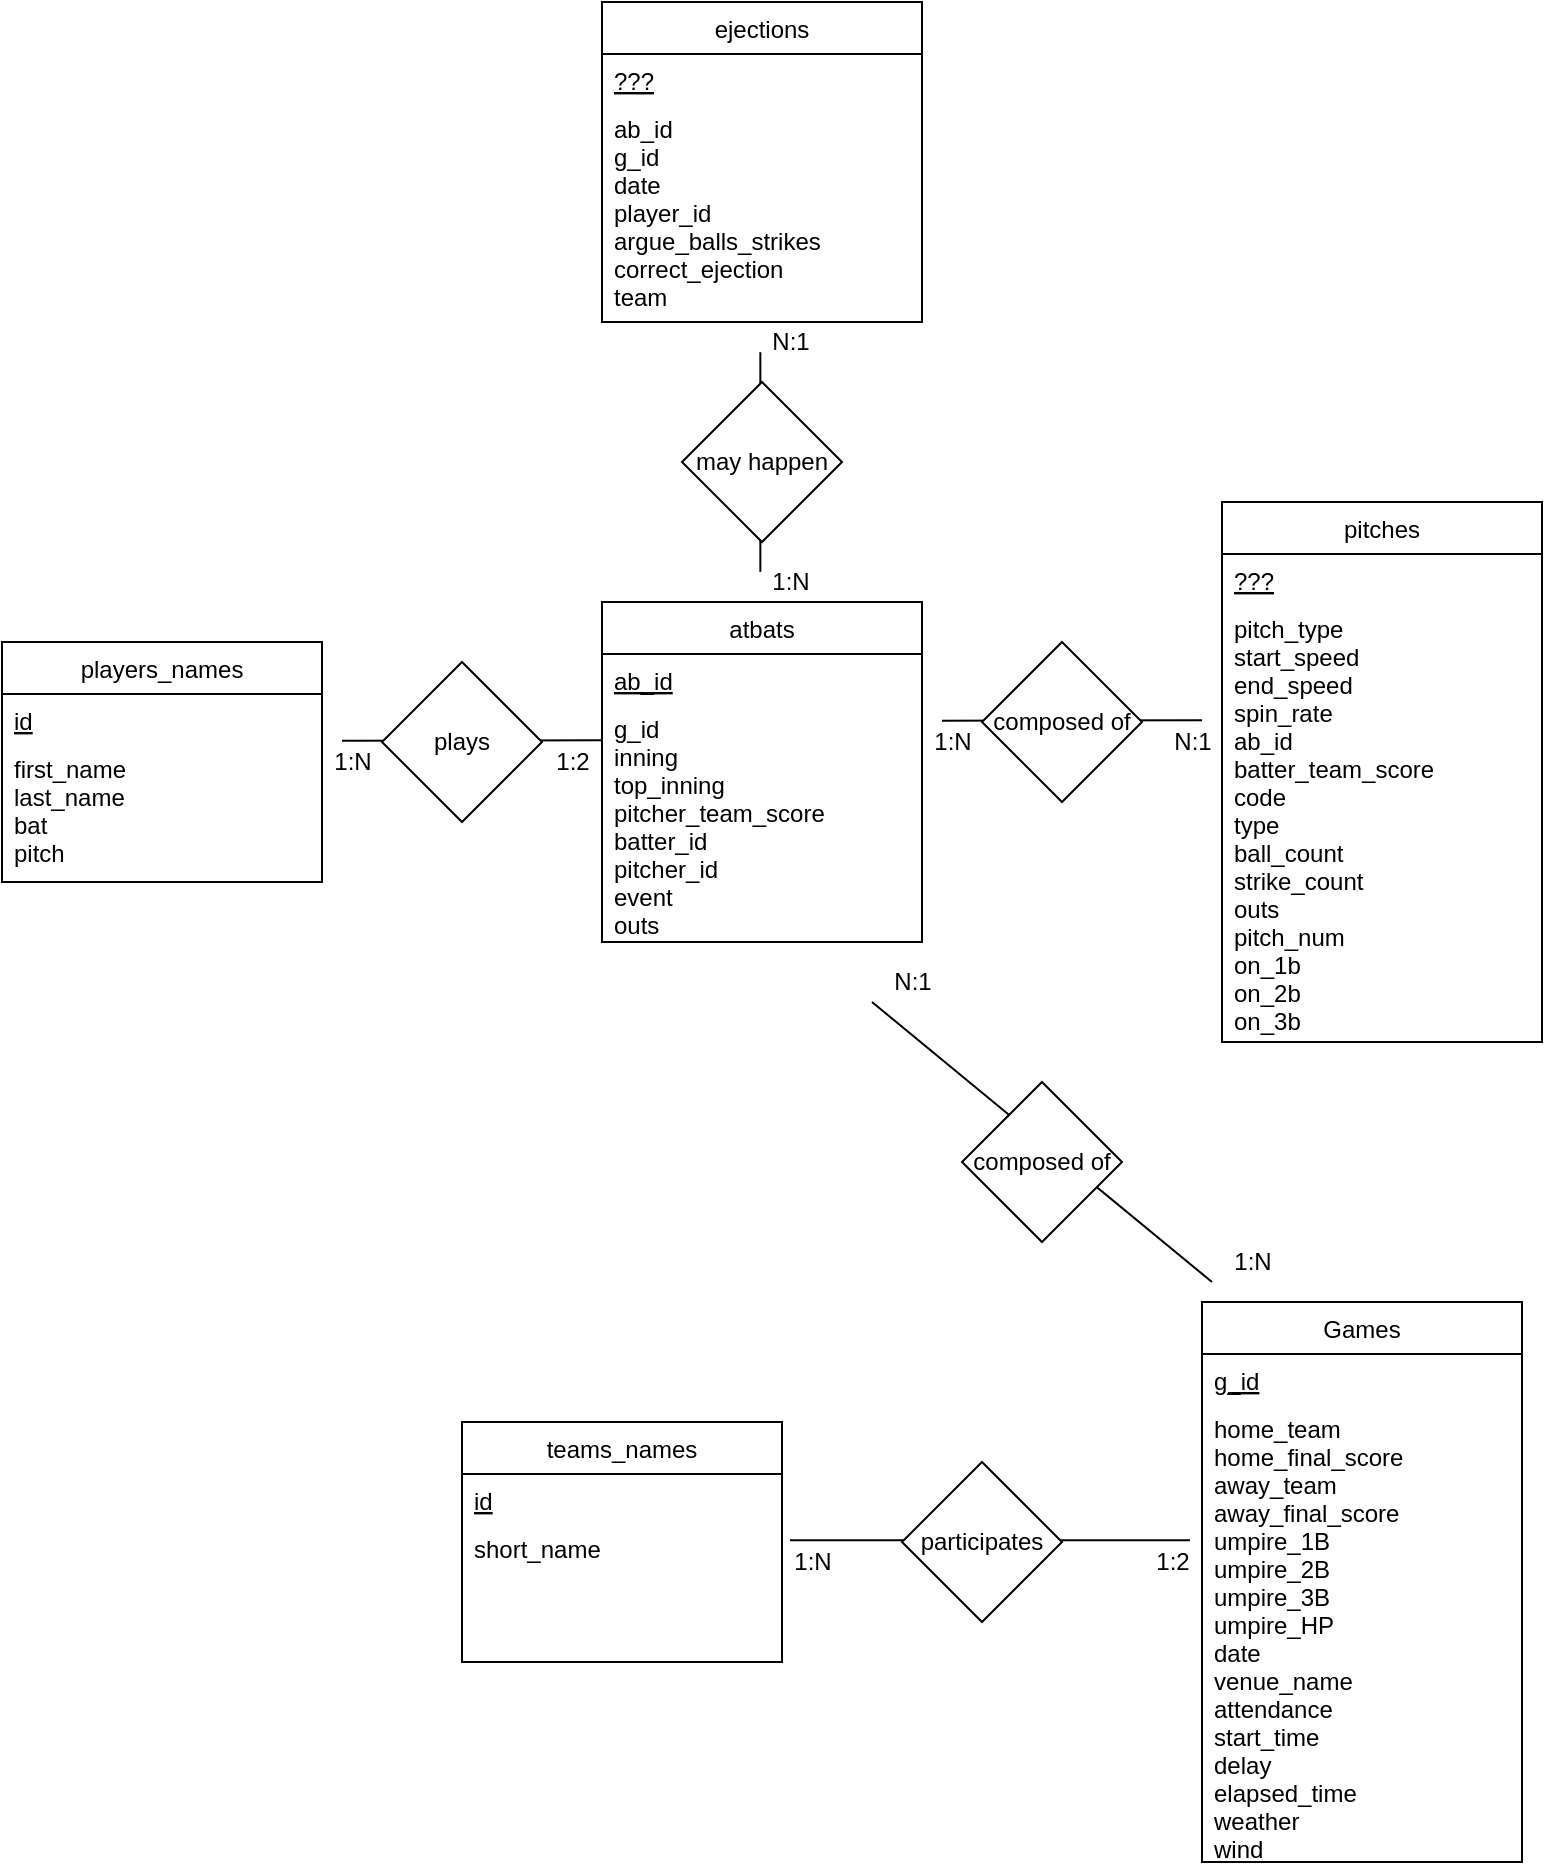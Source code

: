 <mxfile version="14.4.8" type="device"><diagram id="C5RBs43oDa-KdzZeNtuy" name="Page-1"><mxGraphModel dx="1577" dy="913" grid="1" gridSize="10" guides="1" tooltips="1" connect="1" arrows="1" fold="1" page="1" pageScale="1" pageWidth="827" pageHeight="1169" background="#ffffff" math="0" shadow="0"><root><mxCell id="WIyWlLk6GJQsqaUBKTNV-0"/><mxCell id="WIyWlLk6GJQsqaUBKTNV-1" parent="WIyWlLk6GJQsqaUBKTNV-0"/><mxCell id="UXzJ9YpBv-RjABkpbelR-28" value="" style="endArrow=none;html=1;" parent="WIyWlLk6GJQsqaUBKTNV-1" edge="1"><mxGeometry width="50" height="50" relative="1" as="geometry"><mxPoint x="455" y="700.0" as="sourcePoint"/><mxPoint x="625" y="840" as="targetPoint"/></mxGeometry></mxCell><mxCell id="UXzJ9YpBv-RjABkpbelR-26" value="" style="endArrow=none;html=1;" parent="WIyWlLk6GJQsqaUBKTNV-1" edge="1"><mxGeometry width="50" height="50" relative="1" as="geometry"><mxPoint x="190" y="569.34" as="sourcePoint"/><mxPoint x="320" y="569.17" as="targetPoint"/></mxGeometry></mxCell><mxCell id="UXzJ9YpBv-RjABkpbelR-25" value="" style="endArrow=none;html=1;" parent="WIyWlLk6GJQsqaUBKTNV-1" edge="1"><mxGeometry width="50" height="50" relative="1" as="geometry"><mxPoint x="490" y="559.34" as="sourcePoint"/><mxPoint x="620" y="559.17" as="targetPoint"/></mxGeometry></mxCell><mxCell id="UXzJ9YpBv-RjABkpbelR-24" value="" style="endArrow=none;html=1;" parent="WIyWlLk6GJQsqaUBKTNV-1" edge="1"><mxGeometry width="50" height="50" relative="1" as="geometry"><mxPoint x="414" y="969.17" as="sourcePoint"/><mxPoint x="614" y="969.17" as="targetPoint"/></mxGeometry></mxCell><mxCell id="zkfFHV4jXpPFQw0GAbJ--13" value="Games" style="swimlane;fontStyle=0;align=center;verticalAlign=top;childLayout=stackLayout;horizontal=1;startSize=26;horizontalStack=0;resizeParent=1;resizeLast=0;collapsible=1;marginBottom=0;rounded=0;shadow=0;strokeWidth=1;" parent="WIyWlLk6GJQsqaUBKTNV-1" vertex="1"><mxGeometry x="620" y="850" width="160" height="280" as="geometry"><mxRectangle x="340" y="380" width="170" height="26" as="alternateBounds"/></mxGeometry></mxCell><mxCell id="zkfFHV4jXpPFQw0GAbJ--14" value="g_id" style="text;align=left;verticalAlign=top;spacingLeft=4;spacingRight=4;overflow=hidden;rotatable=0;points=[[0,0.5],[1,0.5]];portConstraint=eastwest;fontStyle=4" parent="zkfFHV4jXpPFQw0GAbJ--13" vertex="1"><mxGeometry y="26" width="160" height="24" as="geometry"/></mxCell><mxCell id="UXzJ9YpBv-RjABkpbelR-0" value="home_team&#10;home_final_score&#10;away_team&#10;away_final_score&#10;umpire_1B&#10;umpire_2B&#10;umpire_3B&#10;umpire_HP&#10;date&#10;venue_name&#10;attendance&#10;start_time&#10;delay&#10;elapsed_time&#10;weather&#10;wind" style="text;align=left;verticalAlign=top;spacingLeft=4;spacingRight=4;overflow=hidden;rotatable=0;points=[[0,0.5],[1,0.5]];portConstraint=eastwest;fontStyle=0" parent="zkfFHV4jXpPFQw0GAbJ--13" vertex="1"><mxGeometry y="50" width="160" height="230" as="geometry"/></mxCell><mxCell id="UXzJ9YpBv-RjABkpbelR-1" value="atbats" style="swimlane;fontStyle=0;align=center;verticalAlign=top;childLayout=stackLayout;horizontal=1;startSize=26;horizontalStack=0;resizeParent=1;resizeLast=0;collapsible=1;marginBottom=0;rounded=0;shadow=0;strokeWidth=1;" parent="WIyWlLk6GJQsqaUBKTNV-1" vertex="1"><mxGeometry x="320" y="500" width="160" height="170" as="geometry"><mxRectangle x="340" y="380" width="170" height="26" as="alternateBounds"/></mxGeometry></mxCell><mxCell id="UXzJ9YpBv-RjABkpbelR-2" value="ab_id" style="text;align=left;verticalAlign=top;spacingLeft=4;spacingRight=4;overflow=hidden;rotatable=0;points=[[0,0.5],[1,0.5]];portConstraint=eastwest;fontStyle=4" parent="UXzJ9YpBv-RjABkpbelR-1" vertex="1"><mxGeometry y="26" width="160" height="24" as="geometry"/></mxCell><mxCell id="UXzJ9YpBv-RjABkpbelR-3" value="g_id&#10;inning&#10;top_inning&#10;pitcher_team_score&#10;batter_id&#10;pitcher_id&#10;event&#10;outs" style="text;align=left;verticalAlign=top;spacingLeft=4;spacingRight=4;overflow=hidden;rotatable=0;points=[[0,0.5],[1,0.5]];portConstraint=eastwest;fontStyle=0" parent="UXzJ9YpBv-RjABkpbelR-1" vertex="1"><mxGeometry y="50" width="160" height="120" as="geometry"/></mxCell><mxCell id="UXzJ9YpBv-RjABkpbelR-4" value="ejections" style="swimlane;fontStyle=0;align=center;verticalAlign=top;childLayout=stackLayout;horizontal=1;startSize=26;horizontalStack=0;resizeParent=1;resizeLast=0;collapsible=1;marginBottom=0;rounded=0;shadow=0;strokeWidth=1;" parent="WIyWlLk6GJQsqaUBKTNV-1" vertex="1"><mxGeometry x="320" y="200" width="160" height="160" as="geometry"><mxRectangle x="340" y="380" width="170" height="26" as="alternateBounds"/></mxGeometry></mxCell><mxCell id="UXzJ9YpBv-RjABkpbelR-5" value="???" style="text;align=left;verticalAlign=top;spacingLeft=4;spacingRight=4;overflow=hidden;rotatable=0;points=[[0,0.5],[1,0.5]];portConstraint=eastwest;fontStyle=4" parent="UXzJ9YpBv-RjABkpbelR-4" vertex="1"><mxGeometry y="26" width="160" height="24" as="geometry"/></mxCell><mxCell id="UXzJ9YpBv-RjABkpbelR-6" value="ab_id&#10;g_id&#10;date&#10;player_id&#10;argue_balls_strikes&#10;correct_ejection&#10;team" style="text;align=left;verticalAlign=top;spacingLeft=4;spacingRight=4;overflow=hidden;rotatable=0;points=[[0,0.5],[1,0.5]];portConstraint=eastwest;fontStyle=0" parent="UXzJ9YpBv-RjABkpbelR-4" vertex="1"><mxGeometry y="50" width="160" height="110" as="geometry"/></mxCell><mxCell id="UXzJ9YpBv-RjABkpbelR-7" value="players_names" style="swimlane;fontStyle=0;align=center;verticalAlign=top;childLayout=stackLayout;horizontal=1;startSize=26;horizontalStack=0;resizeParent=1;resizeLast=0;collapsible=1;marginBottom=0;rounded=0;shadow=0;strokeWidth=1;" parent="WIyWlLk6GJQsqaUBKTNV-1" vertex="1"><mxGeometry x="20" y="520" width="160" height="120" as="geometry"><mxRectangle x="340" y="380" width="170" height="26" as="alternateBounds"/></mxGeometry></mxCell><mxCell id="UXzJ9YpBv-RjABkpbelR-8" value="id" style="text;align=left;verticalAlign=top;spacingLeft=4;spacingRight=4;overflow=hidden;rotatable=0;points=[[0,0.5],[1,0.5]];portConstraint=eastwest;fontStyle=4" parent="UXzJ9YpBv-RjABkpbelR-7" vertex="1"><mxGeometry y="26" width="160" height="24" as="geometry"/></mxCell><mxCell id="UXzJ9YpBv-RjABkpbelR-9" value="first_name&#10;last_name&#10;bat&#10;pitch" style="text;align=left;verticalAlign=top;spacingLeft=4;spacingRight=4;overflow=hidden;rotatable=0;points=[[0,0.5],[1,0.5]];portConstraint=eastwest;fontStyle=0" parent="UXzJ9YpBv-RjABkpbelR-7" vertex="1"><mxGeometry y="50" width="160" height="70" as="geometry"/></mxCell><mxCell id="UXzJ9YpBv-RjABkpbelR-10" value="pitches" style="swimlane;fontStyle=0;align=center;verticalAlign=top;childLayout=stackLayout;horizontal=1;startSize=26;horizontalStack=0;resizeParent=1;resizeLast=0;collapsible=1;marginBottom=0;rounded=0;shadow=0;strokeWidth=1;perimeterSpacing=0;" parent="WIyWlLk6GJQsqaUBKTNV-1" vertex="1"><mxGeometry x="630" y="450" width="160" height="270" as="geometry"><mxRectangle x="340" y="380" width="170" height="26" as="alternateBounds"/></mxGeometry></mxCell><mxCell id="UXzJ9YpBv-RjABkpbelR-11" value="???" style="text;align=left;verticalAlign=top;spacingLeft=4;spacingRight=4;overflow=hidden;rotatable=0;points=[[0,0.5],[1,0.5]];portConstraint=eastwest;fontStyle=4" parent="UXzJ9YpBv-RjABkpbelR-10" vertex="1"><mxGeometry y="26" width="160" height="24" as="geometry"/></mxCell><mxCell id="UXzJ9YpBv-RjABkpbelR-12" value="pitch_type&#10;start_speed&#10;end_speed&#10;spin_rate&#10;ab_id&#10;batter_team_score&#10;code&#10;type&#10;ball_count&#10;strike_count&#10;outs&#10;pitch_num&#10;on_1b&#10;on_2b&#10;on_3b" style="text;align=left;verticalAlign=top;spacingLeft=4;spacingRight=4;overflow=hidden;rotatable=0;points=[[0,0.5],[1,0.5]];portConstraint=eastwest;fontStyle=0" parent="UXzJ9YpBv-RjABkpbelR-10" vertex="1"><mxGeometry y="50" width="160" height="220" as="geometry"/></mxCell><mxCell id="UXzJ9YpBv-RjABkpbelR-16" value="teams_names" style="swimlane;fontStyle=0;align=center;verticalAlign=top;childLayout=stackLayout;horizontal=1;startSize=26;horizontalStack=0;resizeParent=1;resizeLast=0;collapsible=1;marginBottom=0;rounded=0;shadow=0;strokeWidth=1;" parent="WIyWlLk6GJQsqaUBKTNV-1" vertex="1"><mxGeometry x="250" y="910" width="160" height="120" as="geometry"><mxRectangle x="340" y="380" width="170" height="26" as="alternateBounds"/></mxGeometry></mxCell><mxCell id="UXzJ9YpBv-RjABkpbelR-17" value="id" style="text;align=left;verticalAlign=top;spacingLeft=4;spacingRight=4;overflow=hidden;rotatable=0;points=[[0,0.5],[1,0.5]];portConstraint=eastwest;fontStyle=4" parent="UXzJ9YpBv-RjABkpbelR-16" vertex="1"><mxGeometry y="26" width="160" height="24" as="geometry"/></mxCell><mxCell id="UXzJ9YpBv-RjABkpbelR-18" value="short_name" style="text;align=left;verticalAlign=top;spacingLeft=4;spacingRight=4;overflow=hidden;rotatable=0;points=[[0,0.5],[1,0.5]];portConstraint=eastwest;fontStyle=0" parent="UXzJ9YpBv-RjABkpbelR-16" vertex="1"><mxGeometry y="50" width="160" height="70" as="geometry"/></mxCell><mxCell id="UXzJ9YpBv-RjABkpbelR-19" value="participates" style="rhombus;whiteSpace=wrap;html=1;" parent="WIyWlLk6GJQsqaUBKTNV-1" vertex="1"><mxGeometry x="470" y="930" width="80" height="80" as="geometry"/></mxCell><mxCell id="UXzJ9YpBv-RjABkpbelR-20" value="composed of" style="rhombus;whiteSpace=wrap;html=1;" parent="WIyWlLk6GJQsqaUBKTNV-1" vertex="1"><mxGeometry x="500" y="740" width="80" height="80" as="geometry"/></mxCell><mxCell id="UXzJ9YpBv-RjABkpbelR-21" value="plays" style="rhombus;whiteSpace=wrap;html=1;" parent="WIyWlLk6GJQsqaUBKTNV-1" vertex="1"><mxGeometry x="210" y="530" width="80" height="80" as="geometry"/></mxCell><mxCell id="UXzJ9YpBv-RjABkpbelR-22" value="composed of" style="rhombus;whiteSpace=wrap;html=1;" parent="WIyWlLk6GJQsqaUBKTNV-1" vertex="1"><mxGeometry x="510" y="520" width="80" height="80" as="geometry"/></mxCell><mxCell id="UXzJ9YpBv-RjABkpbelR-27" value="" style="endArrow=none;html=1;" parent="WIyWlLk6GJQsqaUBKTNV-1" edge="1"><mxGeometry width="50" height="50" relative="1" as="geometry"><mxPoint x="399.17" y="375.09" as="sourcePoint"/><mxPoint x="399.17" y="484.92" as="targetPoint"/></mxGeometry></mxCell><mxCell id="UXzJ9YpBv-RjABkpbelR-23" value="may happen" style="rhombus;whiteSpace=wrap;html=1;" parent="WIyWlLk6GJQsqaUBKTNV-1" vertex="1"><mxGeometry x="360" y="390" width="80" height="80" as="geometry"/></mxCell><mxCell id="UXzJ9YpBv-RjABkpbelR-29" value="1:N" style="text;html=1;align=center;verticalAlign=middle;resizable=0;points=[];autosize=1;" parent="WIyWlLk6GJQsqaUBKTNV-1" vertex="1"><mxGeometry x="410" y="970" width="30" height="20" as="geometry"/></mxCell><mxCell id="UXzJ9YpBv-RjABkpbelR-30" value="1:2" style="text;html=1;align=center;verticalAlign=middle;resizable=0;points=[];autosize=1;" parent="WIyWlLk6GJQsqaUBKTNV-1" vertex="1"><mxGeometry x="590" y="970" width="30" height="20" as="geometry"/></mxCell><mxCell id="UXzJ9YpBv-RjABkpbelR-31" value="1:N" style="text;html=1;align=center;verticalAlign=middle;resizable=0;points=[];autosize=1;" parent="WIyWlLk6GJQsqaUBKTNV-1" vertex="1"><mxGeometry x="630" y="820" width="30" height="20" as="geometry"/></mxCell><mxCell id="UXzJ9YpBv-RjABkpbelR-32" value="N:1" style="text;html=1;align=center;verticalAlign=middle;resizable=0;points=[];autosize=1;" parent="WIyWlLk6GJQsqaUBKTNV-1" vertex="1"><mxGeometry x="460" y="680" width="30" height="20" as="geometry"/></mxCell><mxCell id="UXzJ9YpBv-RjABkpbelR-33" value="1:N" style="text;html=1;align=center;verticalAlign=middle;resizable=0;points=[];autosize=1;" parent="WIyWlLk6GJQsqaUBKTNV-1" vertex="1"><mxGeometry x="180" y="570" width="30" height="20" as="geometry"/></mxCell><mxCell id="UXzJ9YpBv-RjABkpbelR-34" value="1:2" style="text;html=1;align=center;verticalAlign=middle;resizable=0;points=[];autosize=1;" parent="WIyWlLk6GJQsqaUBKTNV-1" vertex="1"><mxGeometry x="290" y="570" width="30" height="20" as="geometry"/></mxCell><mxCell id="UXzJ9YpBv-RjABkpbelR-35" value="1:N" style="text;html=1;align=center;verticalAlign=middle;resizable=0;points=[];autosize=1;" parent="WIyWlLk6GJQsqaUBKTNV-1" vertex="1"><mxGeometry x="480" y="560" width="30" height="20" as="geometry"/></mxCell><mxCell id="UXzJ9YpBv-RjABkpbelR-36" value="N:1" style="text;html=1;align=center;verticalAlign=middle;resizable=0;points=[];autosize=1;" parent="WIyWlLk6GJQsqaUBKTNV-1" vertex="1"><mxGeometry x="600" y="560" width="30" height="20" as="geometry"/></mxCell><mxCell id="UXzJ9YpBv-RjABkpbelR-37" value="N:1" style="text;html=1;align=center;verticalAlign=middle;resizable=0;points=[];autosize=1;" parent="WIyWlLk6GJQsqaUBKTNV-1" vertex="1"><mxGeometry x="399" y="360" width="30" height="20" as="geometry"/></mxCell><mxCell id="UXzJ9YpBv-RjABkpbelR-38" value="1:N" style="text;html=1;align=center;verticalAlign=middle;resizable=0;points=[];autosize=1;" parent="WIyWlLk6GJQsqaUBKTNV-1" vertex="1"><mxGeometry x="399" y="480" width="30" height="20" as="geometry"/></mxCell></root></mxGraphModel></diagram></mxfile>